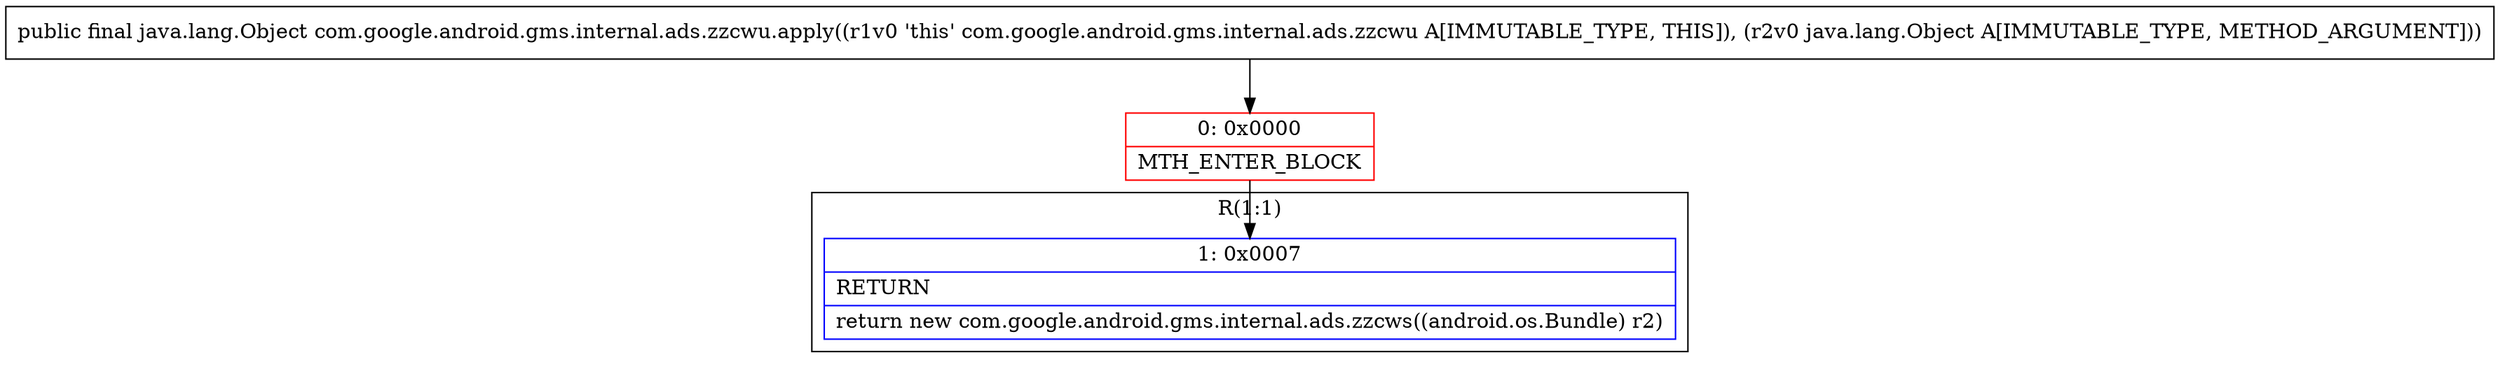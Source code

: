 digraph "CFG forcom.google.android.gms.internal.ads.zzcwu.apply(Ljava\/lang\/Object;)Ljava\/lang\/Object;" {
subgraph cluster_Region_2124889545 {
label = "R(1:1)";
node [shape=record,color=blue];
Node_1 [shape=record,label="{1\:\ 0x0007|RETURN\l|return new com.google.android.gms.internal.ads.zzcws((android.os.Bundle) r2)\l}"];
}
Node_0 [shape=record,color=red,label="{0\:\ 0x0000|MTH_ENTER_BLOCK\l}"];
MethodNode[shape=record,label="{public final java.lang.Object com.google.android.gms.internal.ads.zzcwu.apply((r1v0 'this' com.google.android.gms.internal.ads.zzcwu A[IMMUTABLE_TYPE, THIS]), (r2v0 java.lang.Object A[IMMUTABLE_TYPE, METHOD_ARGUMENT])) }"];
MethodNode -> Node_0;
Node_0 -> Node_1;
}

